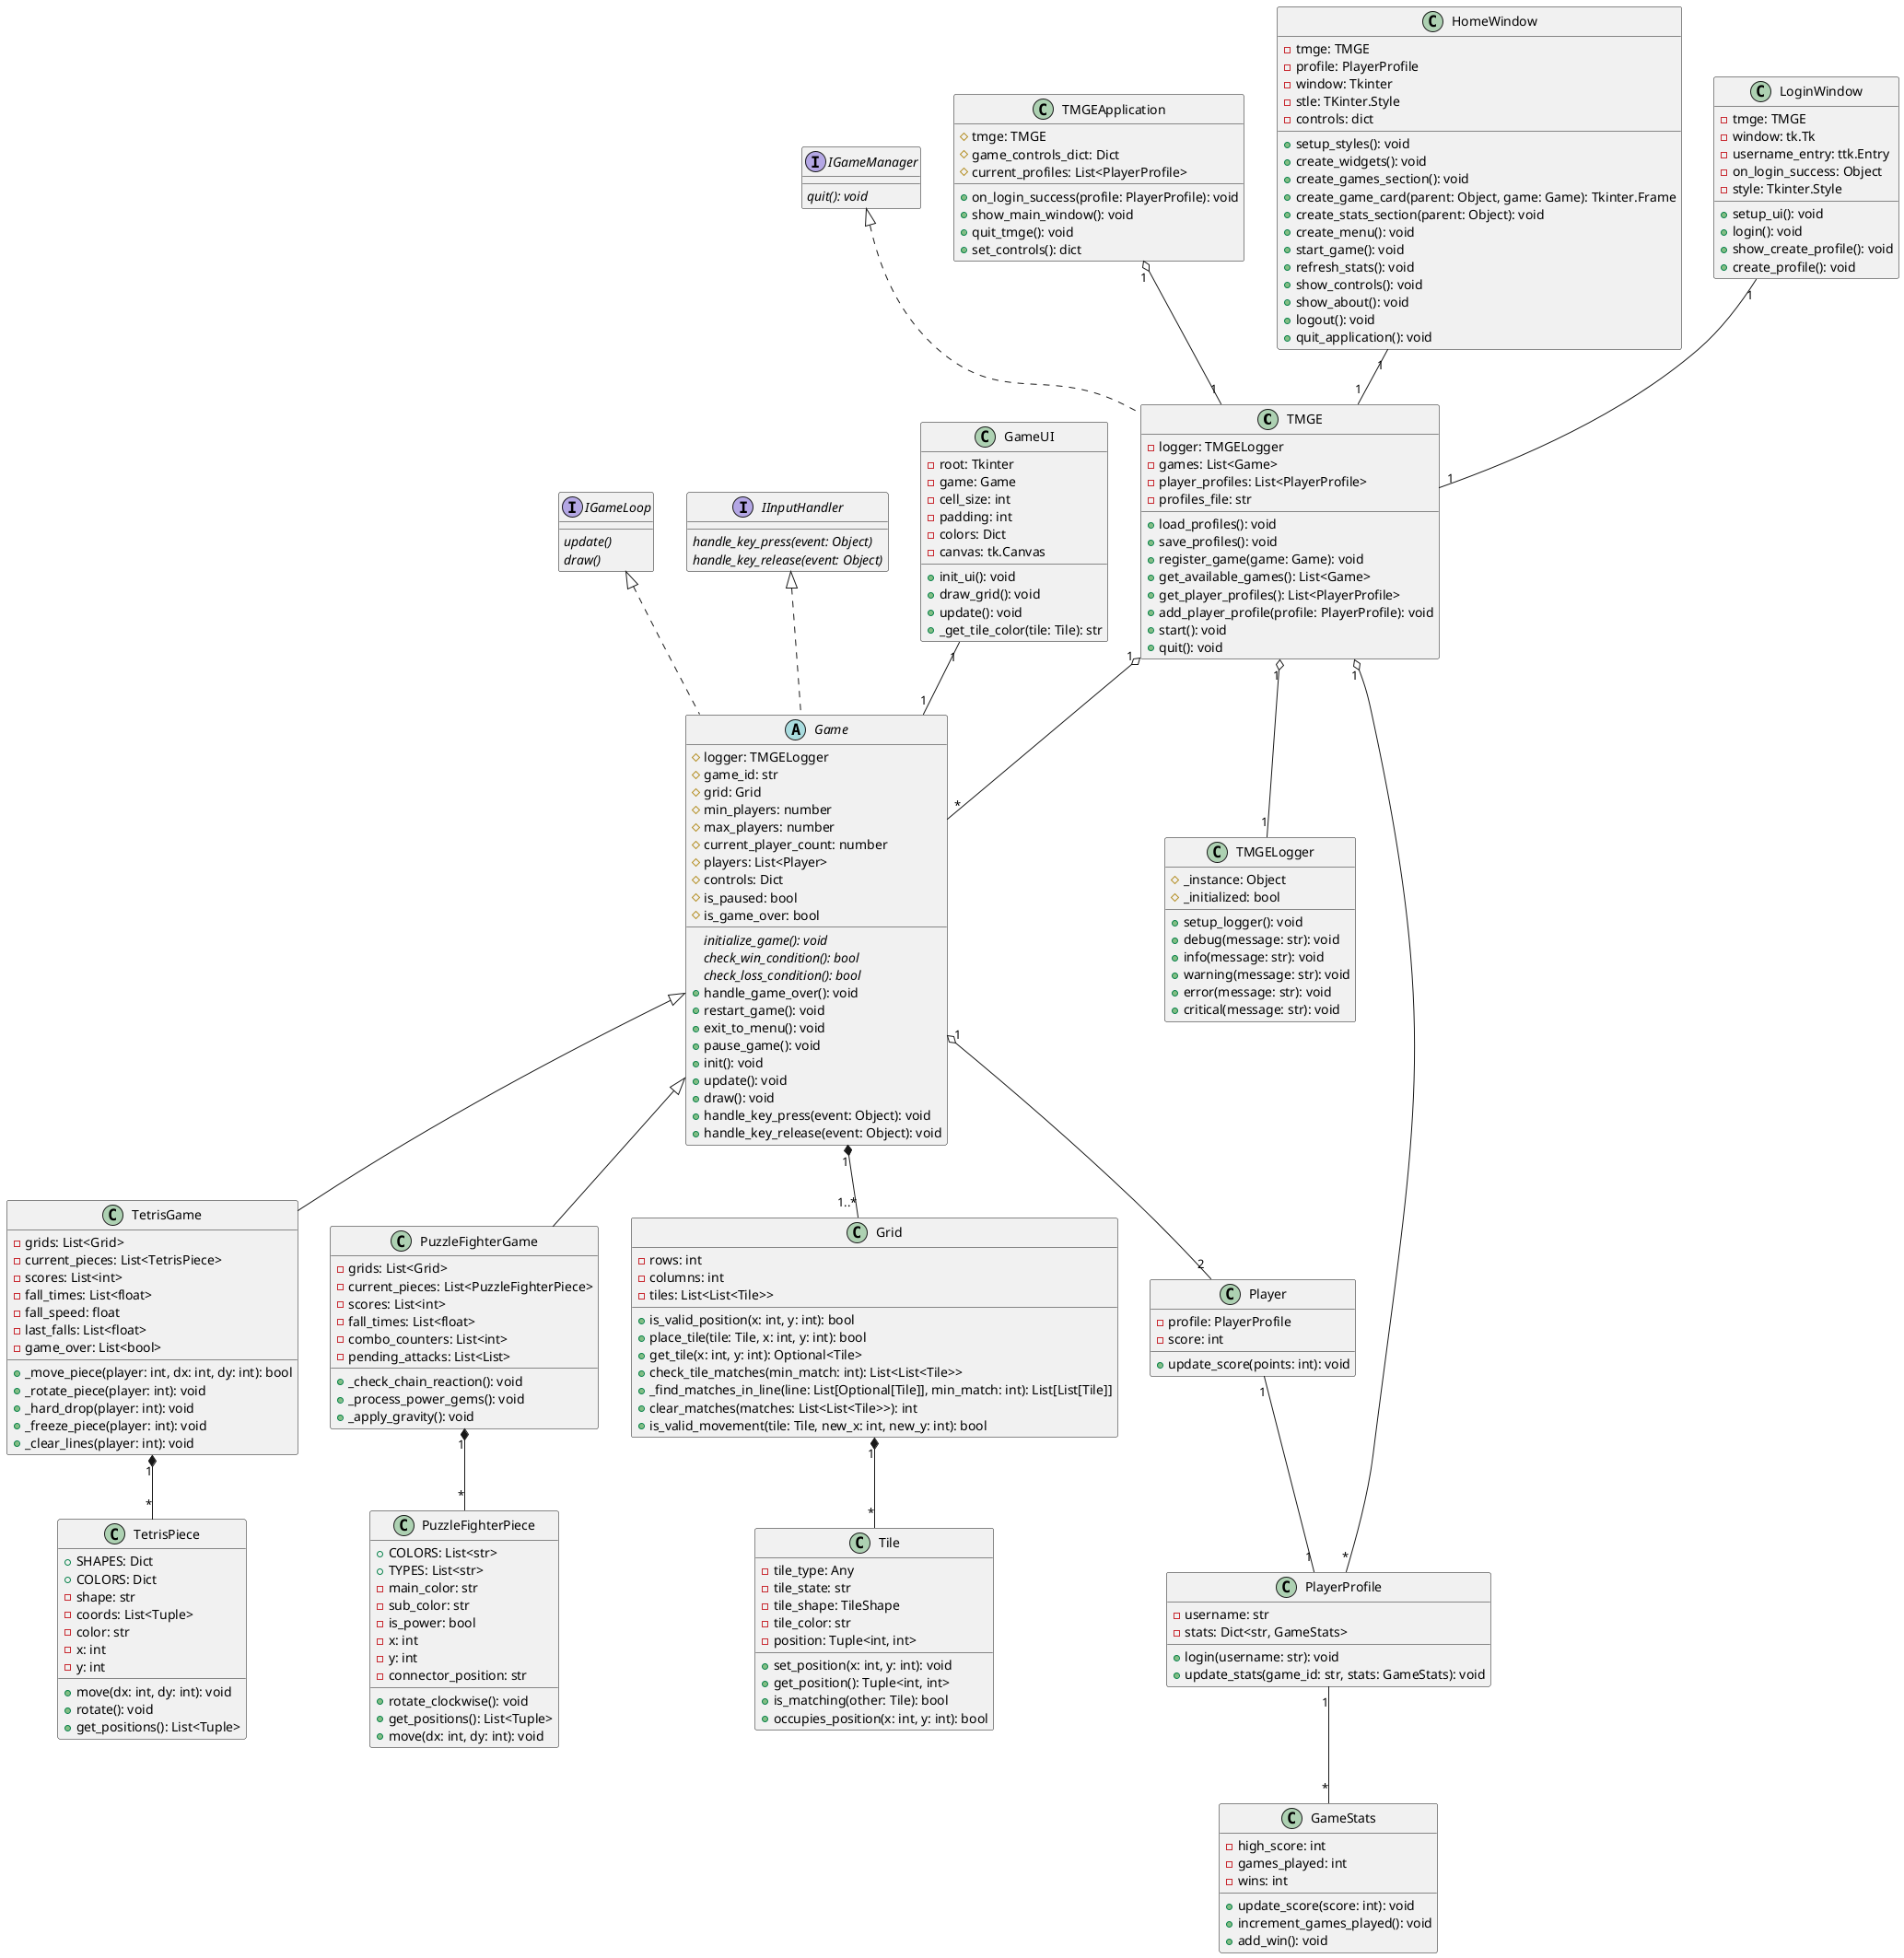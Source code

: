 @startuml
' --- Core Game Management ---
class TMGE implements IGameManager {
    -logger: TMGELogger
    -games: List<Game>
    -player_profiles: List<PlayerProfile>
    -profiles_file: str
    +load_profiles(): void
    +save_profiles(): void
    +register_game(game: Game): void
    +get_available_games(): List<Game>
    +get_player_profiles(): List<PlayerProfile>
    +add_player_profile(profile: PlayerProfile): void
    +start(): void
    +quit(): void
}

class TMGELogger {
    #_instance: Object
    #_initialized: bool
    +setup_logger(): void
    +debug(message: str): void
    +info(message: str): void
    +warning(message: str): void
    +error(message: str): void
    +critical(message: str): void
}

class TMGEApplication {
    #tmge: TMGE
    #game_controls_dict: Dict
    #current_profiles: List<PlayerProfile>
    +on_login_success(profile: PlayerProfile): void
    +show_main_window(): void
    +quit_tmge(): void
    +set_controls(): dict
}

' --- Games ---
abstract class Game implements IGameLoop, IInputHandler {
    #logger: TMGELogger
    #game_id: str
    #grid: Grid
    #min_players: number
    #max_players: number
    #current_player_count: number
    #players: List<Player>
    #controls: Dict
    #is_paused: bool
    #is_game_over: bool
    {abstract} initialize_game(): void
    {abstract} check_win_condition(): bool
    {abstract} check_loss_condition(): bool
    +handle_game_over(): void
    +restart_game(): void
    +exit_to_menu(): void
    +pause_game(): void
    +init(): void
    +update(): void
    +draw(): void
    +handle_key_press(event: Object): void
    +handle_key_release(event: Object): void
}

class TetrisGame extends Game {
    -grids: List<Grid>
    -current_pieces: List<TetrisPiece>
    -scores: List<int>
    -fall_times: List<float>
    -fall_speed: float
    -last_falls: List<float>
    -game_over: List<bool>
    +_move_piece(player: int, dx: int, dy: int): bool
    +_rotate_piece(player: int): void
    +_hard_drop(player: int): void
    +_freeze_piece(player: int): void
    +_clear_lines(player: int): void
}

class PuzzleFighterGame extends Game {
    -grids: List<Grid>
    -current_pieces: List<PuzzleFighterPiece>
    -scores: List<int>
    -fall_times: List<float>
    -combo_counters: List<int>
    -pending_attacks: List<List>
    +_check_chain_reaction(): void
    +_process_power_gems(): void
    +_apply_gravity(): void
}

' --- Game Pieces ---
class TetrisPiece {
    +SHAPES: Dict
    +COLORS: Dict
    -shape: str
    -coords: List<Tuple>
    -color: str
    -x: int
    -y: int
    +move(dx: int, dy: int): void
    +rotate(): void
    +get_positions(): List<Tuple>
}

class PuzzleFighterPiece {
    +COLORS: List<str>
    +TYPES: List<str>
    -main_color: str
    -sub_color: str
    -is_power: bool
    -x: int
    -y: int
    -connector_position: str
    +rotate_clockwise(): void
    +get_positions(): List<Tuple>
    +move(dx: int, dy: int): void
}

' --- Grid System ---
class Grid {
    -rows: int
    -columns: int
    -tiles: List<List<Tile>>
    +is_valid_position(x: int, y: int): bool
    +place_tile(tile: Tile, x: int, y: int): bool
    +get_tile(x: int, y: int): Optional<Tile>
    +check_tile_matches(min_match: int): List<List<Tile>>
    +_find_matches_in_line(line: List[Optional[Tile]], min_match: int): List[List[Tile]]
    +clear_matches(matches: List<List<Tile>>): int
    +is_valid_movement(tile: Tile, new_x: int, new_y: int): bool
}

class Tile {
    -tile_type: Any
    -tile_state: str
    -tile_shape: TileShape
    -tile_color: str
    -position: Tuple<int, int>
    +set_position(x: int, y: int): void
    +get_position(): Tuple<int, int>
    +is_matching(other: Tile): bool
    +occupies_position(x: int, y: int): bool
}

' --- UI Components ---
class GameUI {
    -root: Tkinter
    -game: Game
    -cell_size: int
    -padding: int
    -colors: Dict
    -canvas: tk.Canvas
    +init_ui(): void
    +draw_grid(): void
    +update(): void
    +_get_tile_color(tile: Tile): str
}

class HomeWindow {
    -tmge: TMGE
    -profile: PlayerProfile
    -window: Tkinter
    -stle: TKinter.Style
    -controls: dict
    +setup_styles(): void
    +create_widgets(): void
    +create_games_section(): void
    +create_game_card(parent: Object, game: Game): Tkinter.Frame
    +create_stats_section(parent: Object): void
    +create_menu(): void
    +start_game(): void
    +refresh_stats(): void
    +show_controls(): void
    +show_about(): void
    +logout(): void
    +quit_application(): void
}

class LoginWindow {
    -tmge: TMGE
    -window: tk.Tk
    -username_entry: ttk.Entry
    -on_login_success: Object
    -style: Tkinter.Style
    +setup_ui(): void
    +login(): void
    +show_create_profile(): void
    +create_profile(): void
}

' --- Player Management ---
class Player {
    -profile: PlayerProfile
    -score: int
    +update_score(points: int): void
}

class PlayerProfile {
    -username: str
    -stats: Dict<str, GameStats>
    +login(username: str): void
    +update_stats(game_id: str, stats: GameStats): void
}

class GameStats {
    -high_score: int
    -games_played: int
    -wins: int
    +update_score(score: int): void
    +increment_games_played(): void
    +add_win(): void
}
' --- Interfaces ---
interface IGameManager {
    {abstract} quit(): void
}

interface IGameLoop {
    {abstract} update()
    {abstract} draw()
}

interface IInputHandler {
    {abstract} handle_key_press(event: Object)
    {abstract} handle_key_release(event: Object)
}



' --- Relationships ---
TMGEApplication "1" o-- "1" TMGE
TMGE "1" o-- "*" Game
TMGE "1" o-- "*" PlayerProfile
TMGE "1" o-- "1" TMGELogger
Game "1" *-- "1..*" Grid
Game "1" o-- "2" Player
TetrisGame "1" *-- "*" TetrisPiece
PuzzleFighterGame "1" *-- "*" PuzzleFighterPiece
Grid "1" *-- "*" Tile
Player "1" -- "1" PlayerProfile
PlayerProfile "1" -- "*" GameStats
HomeWindow "1" -- "1" TMGE
LoginWindow "1" -- "1" TMGE
GameUI "1" -- "1" Game
@enduml